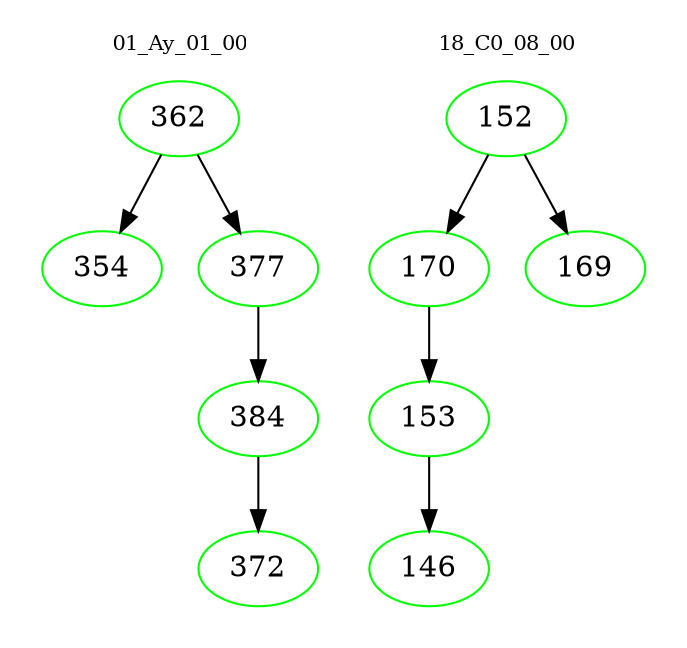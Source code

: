 digraph{
subgraph cluster_0 {
color = white
label = "01_Ay_01_00";
fontsize=10;
T0_362 [label="362", color="green"]
T0_362 -> T0_354 [color="black"]
T0_354 [label="354", color="green"]
T0_362 -> T0_377 [color="black"]
T0_377 [label="377", color="green"]
T0_377 -> T0_384 [color="black"]
T0_384 [label="384", color="green"]
T0_384 -> T0_372 [color="black"]
T0_372 [label="372", color="green"]
}
subgraph cluster_1 {
color = white
label = "18_C0_08_00";
fontsize=10;
T1_152 [label="152", color="green"]
T1_152 -> T1_170 [color="black"]
T1_170 [label="170", color="green"]
T1_170 -> T1_153 [color="black"]
T1_153 [label="153", color="green"]
T1_153 -> T1_146 [color="black"]
T1_146 [label="146", color="green"]
T1_152 -> T1_169 [color="black"]
T1_169 [label="169", color="green"]
}
}
